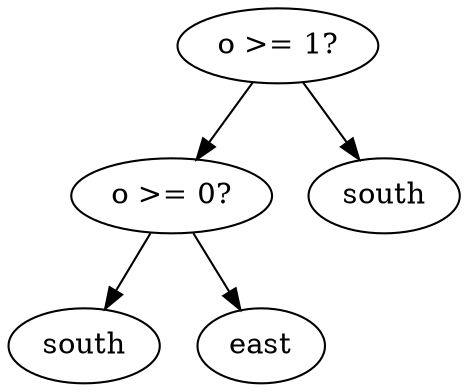 digraph tree {
    "0x0" [label="o >= 1?"];
    "0x1" [label="o >= 0?"];
    "0x2" [label="south"];
    "0x3" [label="east"];
    "0x4" [label="south"];
    "0x0" -> "0x1";
    "0x0" -> "0x4";
    "0x1" -> "0x2";
    "0x1" -> "0x3";
}
